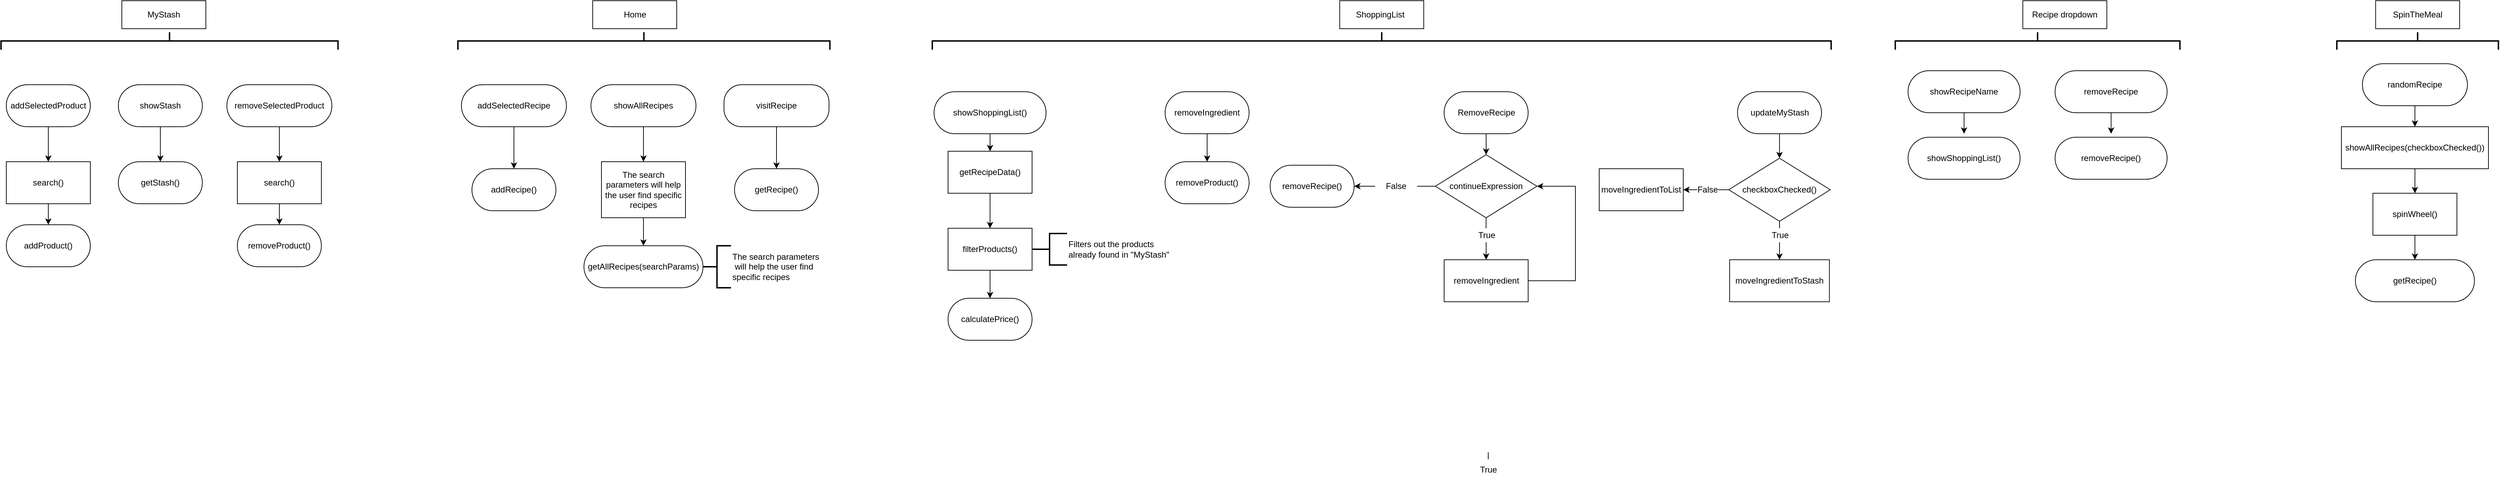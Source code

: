 <mxfile>
    <diagram id="_hP6t5VUoxMgJerCj1J9" name="Den Gode Page">
        <mxGraphModel dx="1082" dy="675" grid="1" gridSize="10" guides="1" tooltips="1" connect="1" arrows="1" fold="1" page="1" pageScale="1" pageWidth="827" pageHeight="1169" math="0" shadow="0">
            <root>
                <mxCell id="0"/>
                <mxCell id="1" parent="0"/>
                <mxCell id="2" value="MyStash" style="whiteSpace=wrap;html=1;" parent="1" vertex="1">
                    <mxGeometry x="180" y="70" width="120" height="40" as="geometry"/>
                </mxCell>
                <mxCell id="3" value="Home" style="whiteSpace=wrap;html=1;" vertex="1" parent="1">
                    <mxGeometry x="852.5" y="70" width="120" height="40" as="geometry"/>
                </mxCell>
                <mxCell id="usx4dWjBxjDmtbUX3kkF-3" value="ShoppingList&amp;nbsp;" style="whiteSpace=wrap;html=1;" vertex="1" parent="1">
                    <mxGeometry x="1919.38" y="70" width="120" height="40" as="geometry"/>
                </mxCell>
                <mxCell id="usx4dWjBxjDmtbUX3kkF-4" value="SpinTheMeal" style="whiteSpace=wrap;html=1;" vertex="1" parent="1">
                    <mxGeometry x="3398.86" y="70" width="120" height="40" as="geometry"/>
                </mxCell>
                <mxCell id="fcex9JkuaKwY9hlzx-9--3" value="Recipe dropdown" style="whiteSpace=wrap;html=1;" vertex="1" parent="1">
                    <mxGeometry x="2895.0" y="70" width="120" height="40" as="geometry"/>
                </mxCell>
                <mxCell id="usx4dWjBxjDmtbUX3kkF-5" value="getStash()" style="whiteSpace=wrap;html=1;rounded=1;arcSize=50;" vertex="1" parent="1">
                    <mxGeometry x="175" y="300" width="120" height="60" as="geometry"/>
                </mxCell>
                <mxCell id="usx4dWjBxjDmtbUX3kkF-7" value="" style="edgeStyle=none;html=1;" edge="1" parent="1" source="usx4dWjBxjDmtbUX3kkF-6" target="usx4dWjBxjDmtbUX3kkF-5">
                    <mxGeometry relative="1" as="geometry"/>
                </mxCell>
                <mxCell id="usx4dWjBxjDmtbUX3kkF-6" value="showStash" style="whiteSpace=wrap;html=1;rounded=1;direction=south;arcSize=50;" vertex="1" parent="1">
                    <mxGeometry x="175" y="190" width="120" height="60" as="geometry"/>
                </mxCell>
                <mxCell id="usx4dWjBxjDmtbUX3kkF-21" value="" style="edgeStyle=none;html=1;" edge="1" parent="1" source="usx4dWjBxjDmtbUX3kkF-8" target="usx4dWjBxjDmtbUX3kkF-19">
                    <mxGeometry relative="1" as="geometry"/>
                </mxCell>
                <mxCell id="usx4dWjBxjDmtbUX3kkF-8" value="removeSelectedProduct" style="whiteSpace=wrap;html=1;rounded=1;direction=south;arcSize=50;" vertex="1" parent="1">
                    <mxGeometry x="330" y="190" width="150" height="60" as="geometry"/>
                </mxCell>
                <mxCell id="usx4dWjBxjDmtbUX3kkF-13" value="" style="edgeStyle=none;html=1;" edge="1" parent="1" source="usx4dWjBxjDmtbUX3kkF-9" target="usx4dWjBxjDmtbUX3kkF-10">
                    <mxGeometry relative="1" as="geometry"/>
                </mxCell>
                <mxCell id="usx4dWjBxjDmtbUX3kkF-9" value="addSelectedProduct" style="whiteSpace=wrap;html=1;rounded=1;direction=south;arcSize=50;" vertex="1" parent="1">
                    <mxGeometry x="15" y="190" width="120" height="60" as="geometry"/>
                </mxCell>
                <mxCell id="usx4dWjBxjDmtbUX3kkF-18" value="" style="edgeStyle=none;html=1;" edge="1" parent="1" source="usx4dWjBxjDmtbUX3kkF-10" target="usx4dWjBxjDmtbUX3kkF-14">
                    <mxGeometry relative="1" as="geometry"/>
                </mxCell>
                <mxCell id="usx4dWjBxjDmtbUX3kkF-10" value="search()" style="whiteSpace=wrap;html=1;" vertex="1" parent="1">
                    <mxGeometry x="15" y="300" width="120" height="60" as="geometry"/>
                </mxCell>
                <mxCell id="usx4dWjBxjDmtbUX3kkF-14" value="addProduct()" style="whiteSpace=wrap;html=1;rounded=1;arcSize=50;" vertex="1" parent="1">
                    <mxGeometry x="15" y="390" width="120" height="60" as="geometry"/>
                </mxCell>
                <mxCell id="usx4dWjBxjDmtbUX3kkF-22" value="" style="edgeStyle=none;html=1;" edge="1" parent="1" source="usx4dWjBxjDmtbUX3kkF-19" target="usx4dWjBxjDmtbUX3kkF-20">
                    <mxGeometry relative="1" as="geometry"/>
                </mxCell>
                <mxCell id="usx4dWjBxjDmtbUX3kkF-19" value="search()" style="whiteSpace=wrap;html=1;" vertex="1" parent="1">
                    <mxGeometry x="345" y="300" width="120" height="60" as="geometry"/>
                </mxCell>
                <mxCell id="usx4dWjBxjDmtbUX3kkF-20" value="removeProduct()" style="whiteSpace=wrap;html=1;rounded=1;glass=0;sketch=0;arcSize=50;" vertex="1" parent="1">
                    <mxGeometry x="345" y="390" width="120" height="60" as="geometry"/>
                </mxCell>
                <mxCell id="usx4dWjBxjDmtbUX3kkF-25" value="" style="edgeStyle=none;html=1;" edge="1" parent="1" target="usx4dWjBxjDmtbUX3kkF-24">
                    <mxGeometry relative="1" as="geometry">
                        <mxPoint x="740" y="250" as="sourcePoint"/>
                    </mxGeometry>
                </mxCell>
                <mxCell id="usx4dWjBxjDmtbUX3kkF-23" value="addSelectedRecipe" style="whiteSpace=wrap;html=1;rounded=1;direction=south;arcSize=50;" vertex="1" parent="1">
                    <mxGeometry x="665" y="190" width="150" height="60" as="geometry"/>
                </mxCell>
                <mxCell id="usx4dWjBxjDmtbUX3kkF-24" value="addRecipe()" style="whiteSpace=wrap;html=1;rounded=1;arcSize=50;" vertex="1" parent="1">
                    <mxGeometry x="680" y="310" width="120" height="60" as="geometry"/>
                </mxCell>
                <mxCell id="CN0nn0wzCjhapX9QxYYv-4" style="edgeStyle=none;html=1;exitX=1;exitY=0.5;exitDx=0;exitDy=0;entryX=0.5;entryY=0;entryDx=0;entryDy=0;" edge="1" parent="1" source="usx4dWjBxjDmtbUX3kkF-26" target="usx4dWjBxjDmtbUX3kkF-30">
                    <mxGeometry relative="1" as="geometry"/>
                </mxCell>
                <mxCell id="usx4dWjBxjDmtbUX3kkF-26" value="showAllRecipes" style="whiteSpace=wrap;html=1;rounded=1;direction=south;arcSize=50;" vertex="1" parent="1">
                    <mxGeometry x="850" y="190" width="150" height="60" as="geometry"/>
                </mxCell>
                <mxCell id="usx4dWjBxjDmtbUX3kkF-27" value="getAllRecipes(searchParams)" style="whiteSpace=wrap;html=1;rounded=1;arcSize=50;" vertex="1" parent="1">
                    <mxGeometry x="840" y="420" width="170" height="60" as="geometry"/>
                </mxCell>
                <mxCell id="CN0nn0wzCjhapX9QxYYv-5" style="edgeStyle=none;html=1;exitX=0.5;exitY=1;exitDx=0;exitDy=0;entryX=0.5;entryY=0;entryDx=0;entryDy=0;" edge="1" parent="1" source="usx4dWjBxjDmtbUX3kkF-30" target="usx4dWjBxjDmtbUX3kkF-27">
                    <mxGeometry relative="1" as="geometry"/>
                </mxCell>
                <mxCell id="usx4dWjBxjDmtbUX3kkF-30" value="The search parameters will help the user find specific recipes" style="whiteSpace=wrap;html=1;" vertex="1" parent="1">
                    <mxGeometry x="865" y="300" width="120" height="80" as="geometry"/>
                </mxCell>
                <mxCell id="usx4dWjBxjDmtbUX3kkF-35" value="" style="edgeStyle=none;html=1;" edge="1" parent="1" source="usx4dWjBxjDmtbUX3kkF-33" target="usx4dWjBxjDmtbUX3kkF-34">
                    <mxGeometry relative="1" as="geometry"/>
                </mxCell>
                <mxCell id="usx4dWjBxjDmtbUX3kkF-33" value="visitRecipe" style="whiteSpace=wrap;html=1;rounded=1;direction=south;arcSize=42;" vertex="1" parent="1">
                    <mxGeometry x="1040" y="190" width="150" height="60" as="geometry"/>
                </mxCell>
                <mxCell id="usx4dWjBxjDmtbUX3kkF-34" value="getRecipe()" style="whiteSpace=wrap;html=1;rounded=1;direction=south;arcSize=50;" vertex="1" parent="1">
                    <mxGeometry x="1055" y="310" width="120" height="60" as="geometry"/>
                </mxCell>
                <mxCell id="usx4dWjBxjDmtbUX3kkF-45" value="" style="edgeStyle=none;html=1;" edge="1" parent="1" source="usx4dWjBxjDmtbUX3kkF-37" target="usx4dWjBxjDmtbUX3kkF-39">
                    <mxGeometry relative="1" as="geometry"/>
                </mxCell>
                <mxCell id="usx4dWjBxjDmtbUX3kkF-37" value="showShoppingList()" style="whiteSpace=wrap;html=1;rounded=1;direction=south;arcSize=50;" vertex="1" parent="1">
                    <mxGeometry x="1340" y="200" width="160" height="60" as="geometry"/>
                </mxCell>
                <mxCell id="usx4dWjBxjDmtbUX3kkF-41" value="" style="edgeStyle=none;html=1;entryX=0.5;entryY=0;entryDx=0;entryDy=0;" edge="1" parent="1" source="usx4dWjBxjDmtbUX3kkF-39" target="usx4dWjBxjDmtbUX3kkF-42">
                    <mxGeometry relative="1" as="geometry">
                        <mxPoint x="1420" y="395" as="targetPoint"/>
                    </mxGeometry>
                </mxCell>
                <mxCell id="usx4dWjBxjDmtbUX3kkF-39" value="getRecipeData()" style="whiteSpace=wrap;html=1;" vertex="1" parent="1">
                    <mxGeometry x="1360" y="285" width="120" height="60" as="geometry"/>
                </mxCell>
                <mxCell id="CN0nn0wzCjhapX9QxYYv-7" style="edgeStyle=none;html=1;exitX=0.5;exitY=1;exitDx=0;exitDy=0;entryX=0;entryY=0.5;entryDx=0;entryDy=0;" edge="1" parent="1" source="usx4dWjBxjDmtbUX3kkF-42" target="CN0nn0wzCjhapX9QxYYv-6">
                    <mxGeometry relative="1" as="geometry"/>
                </mxCell>
                <mxCell id="usx4dWjBxjDmtbUX3kkF-42" value="filterProducts()" style="whiteSpace=wrap;html=1;" vertex="1" parent="1">
                    <mxGeometry x="1360" y="395" width="120" height="60" as="geometry"/>
                </mxCell>
                <mxCell id="SE2OPFfRN2hAv33iu65E-4" value="&lt;span style=&quot;text-align: center&quot;&gt;The search parameters&lt;br&gt;&amp;nbsp;will help the user find &lt;br&gt;specific recipes&lt;/span&gt;" style="strokeWidth=2;html=1;shape=mxgraph.flowchart.annotation_2;align=left;labelPosition=right;pointerEvents=1;rounded=1;glass=0;sketch=0;" vertex="1" parent="1">
                    <mxGeometry x="1010" y="420" width="40" height="60" as="geometry"/>
                </mxCell>
                <mxCell id="usx4dWjBxjDmtbUX3kkF-44" value="&lt;span style=&quot;text-align: center&quot;&gt;Filters out the products&lt;br&gt;already found in &quot;MyStash&quot;&lt;/span&gt;" style="strokeWidth=2;html=1;shape=mxgraph.flowchart.annotation_2;align=left;labelPosition=right;pointerEvents=1;" vertex="1" parent="1">
                    <mxGeometry x="1480" y="402.5" width="50" height="45" as="geometry"/>
                </mxCell>
                <mxCell id="CN0nn0wzCjhapX9QxYYv-6" value="calculatePrice()" style="whiteSpace=wrap;html=1;rounded=1;direction=south;arcSize=50;" vertex="1" parent="1">
                    <mxGeometry x="1360" y="495" width="120" height="60" as="geometry"/>
                </mxCell>
                <mxCell id="usx4dWjBxjDmtbUX3kkF-51" value="" style="edgeStyle=none;html=1;" edge="1" parent="1" source="usx4dWjBxjDmtbUX3kkF-46" target="usx4dWjBxjDmtbUX3kkF-49">
                    <mxGeometry relative="1" as="geometry"/>
                </mxCell>
                <mxCell id="usx4dWjBxjDmtbUX3kkF-46" value="removeIngredient&lt;br&gt;" style="whiteSpace=wrap;html=1;rounded=1;direction=south;arcSize=50;" vertex="1" parent="1">
                    <mxGeometry x="1670" y="200" width="120" height="60" as="geometry"/>
                </mxCell>
                <mxCell id="CN0nn0wzCjhapX9QxYYv-24" style="edgeStyle=none;html=1;exitX=1;exitY=0.5;exitDx=0;exitDy=0;" edge="1" parent="1" source="CN0nn0wzCjhapX9QxYYv-8" target="CN0nn0wzCjhapX9QxYYv-16">
                    <mxGeometry relative="1" as="geometry"/>
                </mxCell>
                <mxCell id="CN0nn0wzCjhapX9QxYYv-8" value="RemoveRecipe" style="whiteSpace=wrap;html=1;rounded=1;direction=south;arcSize=50;" vertex="1" parent="1">
                    <mxGeometry x="2068.5" y="200" width="120" height="60" as="geometry"/>
                </mxCell>
                <mxCell id="usx4dWjBxjDmtbUX3kkF-49" value="removeProduct()" style="whiteSpace=wrap;html=1;rounded=1;direction=south;arcSize=50;" vertex="1" parent="1">
                    <mxGeometry x="1670" y="300" width="120" height="60" as="geometry"/>
                </mxCell>
                <mxCell id="CN0nn0wzCjhapX9QxYYv-10" value="" style="edgeStyle=none;html=1;startArrow=none;" edge="1" parent="1" source="CN0nn0wzCjhapX9QxYYv-14" target="CN0nn0wzCjhapX9QxYYv-12">
                    <mxGeometry relative="1" as="geometry"/>
                </mxCell>
                <mxCell id="CN0nn0wzCjhapX9QxYYv-12" value="&lt;span&gt;removeIngredient&lt;br&gt;&lt;/span&gt;" style="rounded=0;whiteSpace=wrap;html=1;" vertex="1" parent="1">
                    <mxGeometry x="2068.5" y="440" width="120" height="60" as="geometry"/>
                </mxCell>
                <mxCell id="CN0nn0wzCjhapX9QxYYv-14" value="True" style="text;html=1;align=center;verticalAlign=middle;resizable=0;points=[];autosize=1;strokeColor=none;fillColor=none;" vertex="1" parent="1">
                    <mxGeometry x="2108.5" y="395" width="40" height="20" as="geometry"/>
                </mxCell>
                <mxCell id="CN0nn0wzCjhapX9QxYYv-15" value="" style="edgeStyle=none;html=1;endArrow=none;exitX=0.5;exitY=1;exitDx=0;exitDy=0;entryX=0.497;entryY=0.005;entryDx=0;entryDy=0;entryPerimeter=0;" edge="1" parent="1" source="CN0nn0wzCjhapX9QxYYv-16" target="CN0nn0wzCjhapX9QxYYv-14">
                    <mxGeometry relative="1" as="geometry">
                        <mxPoint x="2128.5" y="380" as="sourcePoint"/>
                        <mxPoint x="2125" y="395" as="targetPoint"/>
                    </mxGeometry>
                </mxCell>
                <mxCell id="CN0nn0wzCjhapX9QxYYv-26" style="edgeStyle=none;html=1;exitX=0;exitY=0.5;exitDx=0;exitDy=0;entryX=0.5;entryY=0;entryDx=0;entryDy=0;startArrow=none;" edge="1" parent="1" source="CN0nn0wzCjhapX9QxYYv-23" target="CN0nn0wzCjhapX9QxYYv-25">
                    <mxGeometry relative="1" as="geometry"/>
                </mxCell>
                <mxCell id="CN0nn0wzCjhapX9QxYYv-16" value="continueExpression" style="rhombus;whiteSpace=wrap;html=1;" vertex="1" parent="1">
                    <mxGeometry x="2056" y="290" width="145" height="90" as="geometry"/>
                </mxCell>
                <mxCell id="CN0nn0wzCjhapX9QxYYv-19" style="edgeStyle=none;rounded=0;html=1;entryX=1;entryY=0.5;entryDx=0;entryDy=0;exitX=1;exitY=0.5;exitDx=0;exitDy=0;" edge="1" parent="1" source="CN0nn0wzCjhapX9QxYYv-12" target="CN0nn0wzCjhapX9QxYYv-16">
                    <mxGeometry relative="1" as="geometry">
                        <Array as="points">
                            <mxPoint x="2256" y="470"/>
                            <mxPoint x="2256" y="335"/>
                            <mxPoint x="2240" y="335"/>
                        </Array>
                        <mxPoint x="2273.5" y="410" as="sourcePoint"/>
                    </mxGeometry>
                </mxCell>
                <mxCell id="CN0nn0wzCjhapX9QxYYv-21" value="True" style="text;html=1;strokeColor=none;fillColor=none;align=center;verticalAlign=middle;whiteSpace=wrap;rounded=0;" vertex="1" parent="1">
                    <mxGeometry x="2101.5" y="725" width="60" height="30" as="geometry"/>
                </mxCell>
                <mxCell id="CN0nn0wzCjhapX9QxYYv-22" value="" style="edgeStyle=none;html=1;endArrow=none;" edge="1" parent="1" target="CN0nn0wzCjhapX9QxYYv-21">
                    <mxGeometry relative="1" as="geometry">
                        <mxPoint x="2131.5" y="715" as="sourcePoint"/>
                        <mxPoint x="2131.5" y="765" as="targetPoint"/>
                    </mxGeometry>
                </mxCell>
                <mxCell id="CN0nn0wzCjhapX9QxYYv-25" value="removeRecipe()" style="whiteSpace=wrap;html=1;rounded=1;direction=south;arcSize=50;" vertex="1" parent="1">
                    <mxGeometry x="1820" y="305" width="120" height="60" as="geometry"/>
                </mxCell>
                <mxCell id="CN0nn0wzCjhapX9QxYYv-23" value="False" style="text;html=1;strokeColor=none;fillColor=none;align=center;verticalAlign=middle;whiteSpace=wrap;rounded=0;" vertex="1" parent="1">
                    <mxGeometry x="1970" y="320" width="60" height="30" as="geometry"/>
                </mxCell>
                <mxCell id="CN0nn0wzCjhapX9QxYYv-28" value="" style="edgeStyle=none;html=1;exitX=0;exitY=0.5;exitDx=0;exitDy=0;entryX=1;entryY=0.5;entryDx=0;entryDy=0;endArrow=none;" edge="1" parent="1" source="CN0nn0wzCjhapX9QxYYv-16" target="CN0nn0wzCjhapX9QxYYv-23">
                    <mxGeometry relative="1" as="geometry">
                        <mxPoint x="2056" y="335" as="sourcePoint"/>
                        <mxPoint x="1968" y="335" as="targetPoint"/>
                    </mxGeometry>
                </mxCell>
                <mxCell id="usx4dWjBxjDmtbUX3kkF-57" value="" style="edgeStyle=none;html=1;" edge="1" parent="1" source="CN0nn0wzCjhapX9QxYYv-30" target="usx4dWjBxjDmtbUX3kkF-53">
                    <mxGeometry relative="1" as="geometry"/>
                </mxCell>
                <mxCell id="CN0nn0wzCjhapX9QxYYv-30" value="updateMyStash" style="whiteSpace=wrap;html=1;rounded=1;direction=south;arcSize=50;" vertex="1" parent="1">
                    <mxGeometry x="2487.5" y="200" width="120" height="60" as="geometry"/>
                </mxCell>
                <mxCell id="usx4dWjBxjDmtbUX3kkF-55" value="" style="edgeStyle=none;html=1;startArrow=none;" edge="1" parent="1" source="CN0nn0wzCjhapX9QxYYv-34" target="usx4dWjBxjDmtbUX3kkF-54">
                    <mxGeometry relative="1" as="geometry"/>
                </mxCell>
                <mxCell id="CN0nn0wzCjhapX9QxYYv-38" style="edgeStyle=none;html=1;exitX=0;exitY=0.5;exitDx=0;exitDy=0;entryX=1;entryY=0.5;entryDx=0;entryDy=0;startArrow=none;" edge="1" parent="1" source="CN0nn0wzCjhapX9QxYYv-36" target="CN0nn0wzCjhapX9QxYYv-37">
                    <mxGeometry relative="1" as="geometry"/>
                </mxCell>
                <mxCell id="usx4dWjBxjDmtbUX3kkF-53" value="checkboxChecked()" style="rhombus;whiteSpace=wrap;html=1;" vertex="1" parent="1">
                    <mxGeometry x="2475" y="295" width="145" height="90" as="geometry"/>
                </mxCell>
                <mxCell id="usx4dWjBxjDmtbUX3kkF-54" value="moveIngredientToStash" style="whiteSpace=wrap;html=1;" vertex="1" parent="1">
                    <mxGeometry x="2476.25" y="440" width="142.5" height="60" as="geometry"/>
                </mxCell>
                <mxCell id="CN0nn0wzCjhapX9QxYYv-34" value="True" style="text;html=1;align=center;verticalAlign=middle;resizable=0;points=[];autosize=1;strokeColor=none;fillColor=none;" vertex="1" parent="1">
                    <mxGeometry x="2527.5" y="395" width="40" height="20" as="geometry"/>
                </mxCell>
                <mxCell id="CN0nn0wzCjhapX9QxYYv-35" value="" style="edgeStyle=none;html=1;endArrow=none;" edge="1" parent="1" source="usx4dWjBxjDmtbUX3kkF-53" target="CN0nn0wzCjhapX9QxYYv-34">
                    <mxGeometry relative="1" as="geometry">
                        <mxPoint x="2547.5" y="385" as="sourcePoint"/>
                        <mxPoint x="2547.5" y="440" as="targetPoint"/>
                    </mxGeometry>
                </mxCell>
                <mxCell id="CN0nn0wzCjhapX9QxYYv-37" value="moveIngredientToList" style="whiteSpace=wrap;html=1;" vertex="1" parent="1">
                    <mxGeometry x="2290" y="310" width="120" height="60" as="geometry"/>
                </mxCell>
                <mxCell id="CN0nn0wzCjhapX9QxYYv-36" value="False" style="text;html=1;strokeColor=none;fillColor=none;align=center;verticalAlign=middle;whiteSpace=wrap;rounded=0;" vertex="1" parent="1">
                    <mxGeometry x="2430" y="325" width="30" height="30" as="geometry"/>
                </mxCell>
                <mxCell id="CN0nn0wzCjhapX9QxYYv-39" value="" style="edgeStyle=none;html=1;exitX=0;exitY=0.5;exitDx=0;exitDy=0;entryX=1;entryY=0.5;entryDx=0;entryDy=0;endArrow=none;" edge="1" parent="1" source="usx4dWjBxjDmtbUX3kkF-53" target="CN0nn0wzCjhapX9QxYYv-36">
                    <mxGeometry relative="1" as="geometry">
                        <mxPoint x="2475" y="340" as="sourcePoint"/>
                        <mxPoint x="2421" y="340" as="targetPoint"/>
                    </mxGeometry>
                </mxCell>
                <mxCell id="CN0nn0wzCjhapX9QxYYv-41" value="" style="strokeWidth=2;html=1;shape=mxgraph.flowchart.annotation_2;align=left;labelPosition=right;pointerEvents=1;rotation=90;" vertex="1" parent="1">
                    <mxGeometry x="235.62" y="-113.13" width="25" height="481.25" as="geometry"/>
                </mxCell>
                <mxCell id="CN0nn0wzCjhapX9QxYYv-42" value="" style="strokeWidth=2;html=1;shape=mxgraph.flowchart.annotation_2;align=left;labelPosition=right;pointerEvents=1;rotation=90;" vertex="1" parent="1">
                    <mxGeometry x="913.12" y="-138.13" width="25" height="531.25" as="geometry"/>
                </mxCell>
                <mxCell id="CN0nn0wzCjhapX9QxYYv-44" value="" style="strokeWidth=2;html=1;shape=mxgraph.flowchart.annotation_2;align=left;labelPosition=right;pointerEvents=1;rotation=90;" vertex="1" parent="1">
                    <mxGeometry x="1966.88" y="-514.38" width="25" height="1283.75" as="geometry"/>
                </mxCell>
                <mxCell id="CN0nn0wzCjhapX9QxYYv-45" value="" style="strokeWidth=2;html=1;shape=mxgraph.flowchart.annotation_2;align=left;labelPosition=right;pointerEvents=1;rotation=90;" vertex="1" parent="1">
                    <mxGeometry x="2903.59" y="-75.76" width="25" height="406.52" as="geometry"/>
                </mxCell>
                <mxCell id="CN0nn0wzCjhapX9QxYYv-82" style="edgeStyle=none;html=1;exitX=1;exitY=0.5;exitDx=0;exitDy=0;entryX=0.5;entryY=0;entryDx=0;entryDy=0;" edge="1" parent="1" source="CN0nn0wzCjhapX9QxYYv-81">
                    <mxGeometry relative="1" as="geometry">
                        <mxPoint x="2811.09" y="260.0" as="targetPoint"/>
                    </mxGeometry>
                </mxCell>
                <mxCell id="CN0nn0wzCjhapX9QxYYv-81" value="showRecipeName" style="whiteSpace=wrap;html=1;rounded=1;direction=south;arcSize=50;" vertex="1" parent="1">
                    <mxGeometry x="2731.09" y="170" width="160" height="60" as="geometry"/>
                </mxCell>
                <mxCell id="CN0nn0wzCjhapX9QxYYv-84" value="showShoppingList()" style="whiteSpace=wrap;html=1;rounded=1;direction=south;arcSize=50;" vertex="1" parent="1">
                    <mxGeometry x="2731.09" y="265" width="160" height="60" as="geometry"/>
                </mxCell>
                <mxCell id="CN0nn0wzCjhapX9QxYYv-85" style="edgeStyle=none;html=1;exitX=1;exitY=0.5;exitDx=0;exitDy=0;entryX=0.5;entryY=0;entryDx=0;entryDy=0;" edge="1" parent="1" source="CN0nn0wzCjhapX9QxYYv-86">
                    <mxGeometry relative="1" as="geometry">
                        <mxPoint x="3021.09" y="260.0" as="targetPoint"/>
                    </mxGeometry>
                </mxCell>
                <mxCell id="CN0nn0wzCjhapX9QxYYv-86" value="removeRecipe" style="whiteSpace=wrap;html=1;rounded=1;direction=south;arcSize=50;" vertex="1" parent="1">
                    <mxGeometry x="2941.09" y="170" width="160" height="60" as="geometry"/>
                </mxCell>
                <mxCell id="CN0nn0wzCjhapX9QxYYv-87" value="removeRecipe()" style="whiteSpace=wrap;html=1;rounded=1;direction=south;arcSize=50;" vertex="1" parent="1">
                    <mxGeometry x="2941.09" y="265" width="160" height="60" as="geometry"/>
                </mxCell>
                <mxCell id="CN0nn0wzCjhapX9QxYYv-89" value="" style="strokeWidth=2;html=1;shape=mxgraph.flowchart.annotation_2;align=left;labelPosition=right;pointerEvents=1;rotation=90;" vertex="1" parent="1">
                    <mxGeometry x="3446.36" y="12.12" width="25" height="230.76" as="geometry"/>
                </mxCell>
                <mxCell id="CN0nn0wzCjhapX9QxYYv-92" value="getRecipe()" style="whiteSpace=wrap;html=1;rounded=1;arcSize=50;" vertex="1" parent="1">
                    <mxGeometry x="3370" y="440" width="170" height="60" as="geometry"/>
                </mxCell>
                <mxCell id="CN0nn0wzCjhapX9QxYYv-99" style="edgeStyle=none;html=1;exitX=1;exitY=0.5;exitDx=0;exitDy=0;entryX=0.5;entryY=0;entryDx=0;entryDy=0;" edge="1" parent="1" source="CN0nn0wzCjhapX9QxYYv-96" target="CN0nn0wzCjhapX9QxYYv-97">
                    <mxGeometry relative="1" as="geometry"/>
                </mxCell>
                <mxCell id="CN0nn0wzCjhapX9QxYYv-96" value="randomRecipe" style="whiteSpace=wrap;html=1;rounded=1;direction=south;arcSize=50;" vertex="1" parent="1">
                    <mxGeometry x="3380" y="160" width="150" height="60" as="geometry"/>
                </mxCell>
                <mxCell id="CN0nn0wzCjhapX9QxYYv-100" value="" style="edgeStyle=none;html=1;" edge="1" parent="1" source="CN0nn0wzCjhapX9QxYYv-97" target="usx4dWjBxjDmtbUX3kkF-64">
                    <mxGeometry relative="1" as="geometry"/>
                </mxCell>
                <mxCell id="CN0nn0wzCjhapX9QxYYv-97" value="showAllRecipes(checkboxChecked())" style="whiteSpace=wrap;html=1;" vertex="1" parent="1">
                    <mxGeometry x="3350" y="250" width="210" height="60" as="geometry"/>
                </mxCell>
                <mxCell id="usx4dWjBxjDmtbUX3kkF-65" value="" style="edgeStyle=none;html=1;" edge="1" parent="1" source="usx4dWjBxjDmtbUX3kkF-64" target="CN0nn0wzCjhapX9QxYYv-92">
                    <mxGeometry relative="1" as="geometry"/>
                </mxCell>
                <mxCell id="usx4dWjBxjDmtbUX3kkF-64" value="spinWheel()" style="whiteSpace=wrap;html=1;" vertex="1" parent="1">
                    <mxGeometry x="3395" y="345" width="120" height="60" as="geometry"/>
                </mxCell>
            </root>
        </mxGraphModel>
    </diagram>
    <diagram id="lixb7GMogyCF3FxpirtL" name="Mikkel">
        <mxGraphModel grid="1" gridSize="10" guides="1" tooltips="1" connect="1" arrows="1" page="1" fold="1" pageScale="1" pageWidth="827" pageHeight="1169" math="0" shadow="0">
            <root>
                <mxCell id="HuYn87KIdHoZeNjTHMTe-0"/>
                <mxCell id="HuYn87KIdHoZeNjTHMTe-1" parent="HuYn87KIdHoZeNjTHMTe-0"/>
                <mxCell id="HuYn87KIdHoZeNjTHMTe-2" value="Mikkel&lt;br&gt;" style="shape=umlActor;verticalLabelPosition=bottom;verticalAlign=top;html=1;outlineConnect=0;rotation=69;" vertex="1" parent="HuYn87KIdHoZeNjTHMTe-1">
                    <mxGeometry x="290" y="120" width="80" height="200" as="geometry"/>
                </mxCell>
                <mxCell id="2dDjEBDojwZfQs2upc62-0" value="Jeg er lidt uklog" style="shape=callout;whiteSpace=wrap;html=1;perimeter=calloutPerimeter;" vertex="1" parent="HuYn87KIdHoZeNjTHMTe-1">
                    <mxGeometry x="320" y="50" width="120" height="80" as="geometry"/>
                </mxCell>
            </root>
        </mxGraphModel>
    </diagram>
</mxfile>